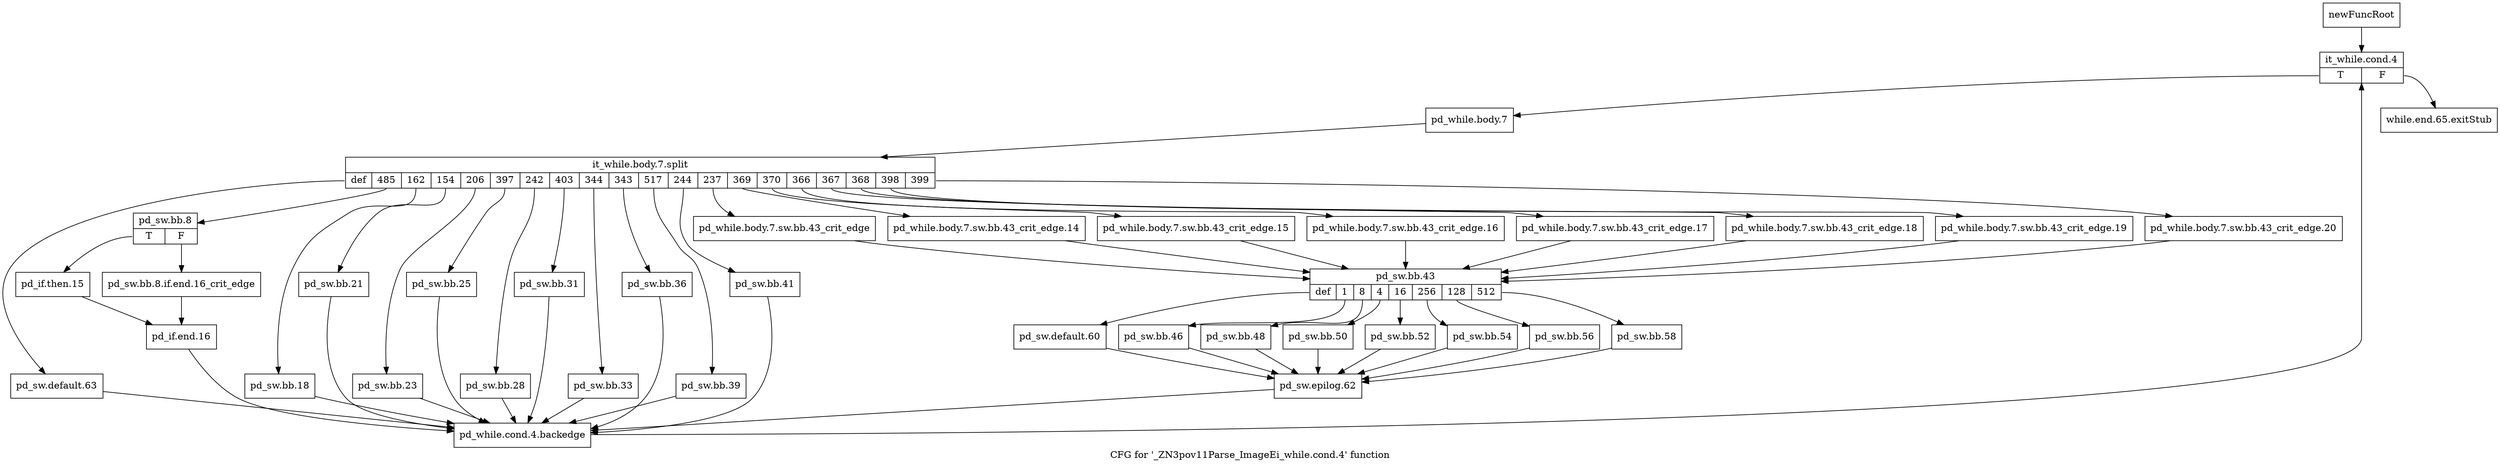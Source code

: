 digraph "CFG for '_ZN3pov11Parse_ImageEi_while.cond.4' function" {
	label="CFG for '_ZN3pov11Parse_ImageEi_while.cond.4' function";

	Node0x283f640 [shape=record,label="{newFuncRoot}"];
	Node0x283f640 -> Node0x283f6e0;
	Node0x283f690 [shape=record,label="{while.end.65.exitStub}"];
	Node0x283f6e0 [shape=record,label="{it_while.cond.4|{<s0>T|<s1>F}}"];
	Node0x283f6e0:s0 -> Node0x283f730;
	Node0x283f6e0:s1 -> Node0x283f690;
	Node0x283f730 [shape=record,label="{pd_while.body.7}"];
	Node0x283f730 -> Node0x37e6440;
	Node0x37e6440 [shape=record,label="{it_while.body.7.split|{<s0>def|<s1>485|<s2>162|<s3>154|<s4>206|<s5>397|<s6>242|<s7>403|<s8>344|<s9>343|<s10>517|<s11>244|<s12>237|<s13>369|<s14>370|<s15>366|<s16>367|<s17>368|<s18>398|<s19>399}}"];
	Node0x37e6440:s0 -> Node0x2840180;
	Node0x37e6440:s1 -> Node0x2840040;
	Node0x37e6440:s2 -> Node0x283fff0;
	Node0x37e6440:s3 -> Node0x283ffa0;
	Node0x37e6440:s4 -> Node0x283ff50;
	Node0x37e6440:s5 -> Node0x283ff00;
	Node0x37e6440:s6 -> Node0x283feb0;
	Node0x37e6440:s7 -> Node0x283fe60;
	Node0x37e6440:s8 -> Node0x283fe10;
	Node0x37e6440:s9 -> Node0x283fdc0;
	Node0x37e6440:s10 -> Node0x283fd70;
	Node0x37e6440:s11 -> Node0x283fd20;
	Node0x37e6440:s12 -> Node0x283f9b0;
	Node0x37e6440:s13 -> Node0x283f960;
	Node0x37e6440:s14 -> Node0x283f910;
	Node0x37e6440:s15 -> Node0x283f8c0;
	Node0x37e6440:s16 -> Node0x283f870;
	Node0x37e6440:s17 -> Node0x283f820;
	Node0x37e6440:s18 -> Node0x283f7d0;
	Node0x37e6440:s19 -> Node0x283f780;
	Node0x283f780 [shape=record,label="{pd_while.body.7.sw.bb.43_crit_edge.20}"];
	Node0x283f780 -> Node0x283fa00;
	Node0x283f7d0 [shape=record,label="{pd_while.body.7.sw.bb.43_crit_edge.19}"];
	Node0x283f7d0 -> Node0x283fa00;
	Node0x283f820 [shape=record,label="{pd_while.body.7.sw.bb.43_crit_edge.18}"];
	Node0x283f820 -> Node0x283fa00;
	Node0x283f870 [shape=record,label="{pd_while.body.7.sw.bb.43_crit_edge.17}"];
	Node0x283f870 -> Node0x283fa00;
	Node0x283f8c0 [shape=record,label="{pd_while.body.7.sw.bb.43_crit_edge.16}"];
	Node0x283f8c0 -> Node0x283fa00;
	Node0x283f910 [shape=record,label="{pd_while.body.7.sw.bb.43_crit_edge.15}"];
	Node0x283f910 -> Node0x283fa00;
	Node0x283f960 [shape=record,label="{pd_while.body.7.sw.bb.43_crit_edge.14}"];
	Node0x283f960 -> Node0x283fa00;
	Node0x283f9b0 [shape=record,label="{pd_while.body.7.sw.bb.43_crit_edge}"];
	Node0x283f9b0 -> Node0x283fa00;
	Node0x283fa00 [shape=record,label="{pd_sw.bb.43|{<s0>def|<s1>1|<s2>8|<s3>4|<s4>16|<s5>256|<s6>128|<s7>512}}"];
	Node0x283fa00:s0 -> Node0x283fc80;
	Node0x283fa00:s1 -> Node0x283fc30;
	Node0x283fa00:s2 -> Node0x283fbe0;
	Node0x283fa00:s3 -> Node0x283fb90;
	Node0x283fa00:s4 -> Node0x283fb40;
	Node0x283fa00:s5 -> Node0x283faf0;
	Node0x283fa00:s6 -> Node0x283faa0;
	Node0x283fa00:s7 -> Node0x283fa50;
	Node0x283fa50 [shape=record,label="{pd_sw.bb.58}"];
	Node0x283fa50 -> Node0x283fcd0;
	Node0x283faa0 [shape=record,label="{pd_sw.bb.56}"];
	Node0x283faa0 -> Node0x283fcd0;
	Node0x283faf0 [shape=record,label="{pd_sw.bb.54}"];
	Node0x283faf0 -> Node0x283fcd0;
	Node0x283fb40 [shape=record,label="{pd_sw.bb.52}"];
	Node0x283fb40 -> Node0x283fcd0;
	Node0x283fb90 [shape=record,label="{pd_sw.bb.50}"];
	Node0x283fb90 -> Node0x283fcd0;
	Node0x283fbe0 [shape=record,label="{pd_sw.bb.48}"];
	Node0x283fbe0 -> Node0x283fcd0;
	Node0x283fc30 [shape=record,label="{pd_sw.bb.46}"];
	Node0x283fc30 -> Node0x283fcd0;
	Node0x283fc80 [shape=record,label="{pd_sw.default.60}"];
	Node0x283fc80 -> Node0x283fcd0;
	Node0x283fcd0 [shape=record,label="{pd_sw.epilog.62}"];
	Node0x283fcd0 -> Node0x28401d0;
	Node0x283fd20 [shape=record,label="{pd_sw.bb.41}"];
	Node0x283fd20 -> Node0x28401d0;
	Node0x283fd70 [shape=record,label="{pd_sw.bb.39}"];
	Node0x283fd70 -> Node0x28401d0;
	Node0x283fdc0 [shape=record,label="{pd_sw.bb.36}"];
	Node0x283fdc0 -> Node0x28401d0;
	Node0x283fe10 [shape=record,label="{pd_sw.bb.33}"];
	Node0x283fe10 -> Node0x28401d0;
	Node0x283fe60 [shape=record,label="{pd_sw.bb.31}"];
	Node0x283fe60 -> Node0x28401d0;
	Node0x283feb0 [shape=record,label="{pd_sw.bb.28}"];
	Node0x283feb0 -> Node0x28401d0;
	Node0x283ff00 [shape=record,label="{pd_sw.bb.25}"];
	Node0x283ff00 -> Node0x28401d0;
	Node0x283ff50 [shape=record,label="{pd_sw.bb.23}"];
	Node0x283ff50 -> Node0x28401d0;
	Node0x283ffa0 [shape=record,label="{pd_sw.bb.21}"];
	Node0x283ffa0 -> Node0x28401d0;
	Node0x283fff0 [shape=record,label="{pd_sw.bb.18}"];
	Node0x283fff0 -> Node0x28401d0;
	Node0x2840040 [shape=record,label="{pd_sw.bb.8|{<s0>T|<s1>F}}"];
	Node0x2840040:s0 -> Node0x28400e0;
	Node0x2840040:s1 -> Node0x2840090;
	Node0x2840090 [shape=record,label="{pd_sw.bb.8.if.end.16_crit_edge}"];
	Node0x2840090 -> Node0x2840130;
	Node0x28400e0 [shape=record,label="{pd_if.then.15}"];
	Node0x28400e0 -> Node0x2840130;
	Node0x2840130 [shape=record,label="{pd_if.end.16}"];
	Node0x2840130 -> Node0x28401d0;
	Node0x2840180 [shape=record,label="{pd_sw.default.63}"];
	Node0x2840180 -> Node0x28401d0;
	Node0x28401d0 [shape=record,label="{pd_while.cond.4.backedge}"];
	Node0x28401d0 -> Node0x283f6e0;
}
